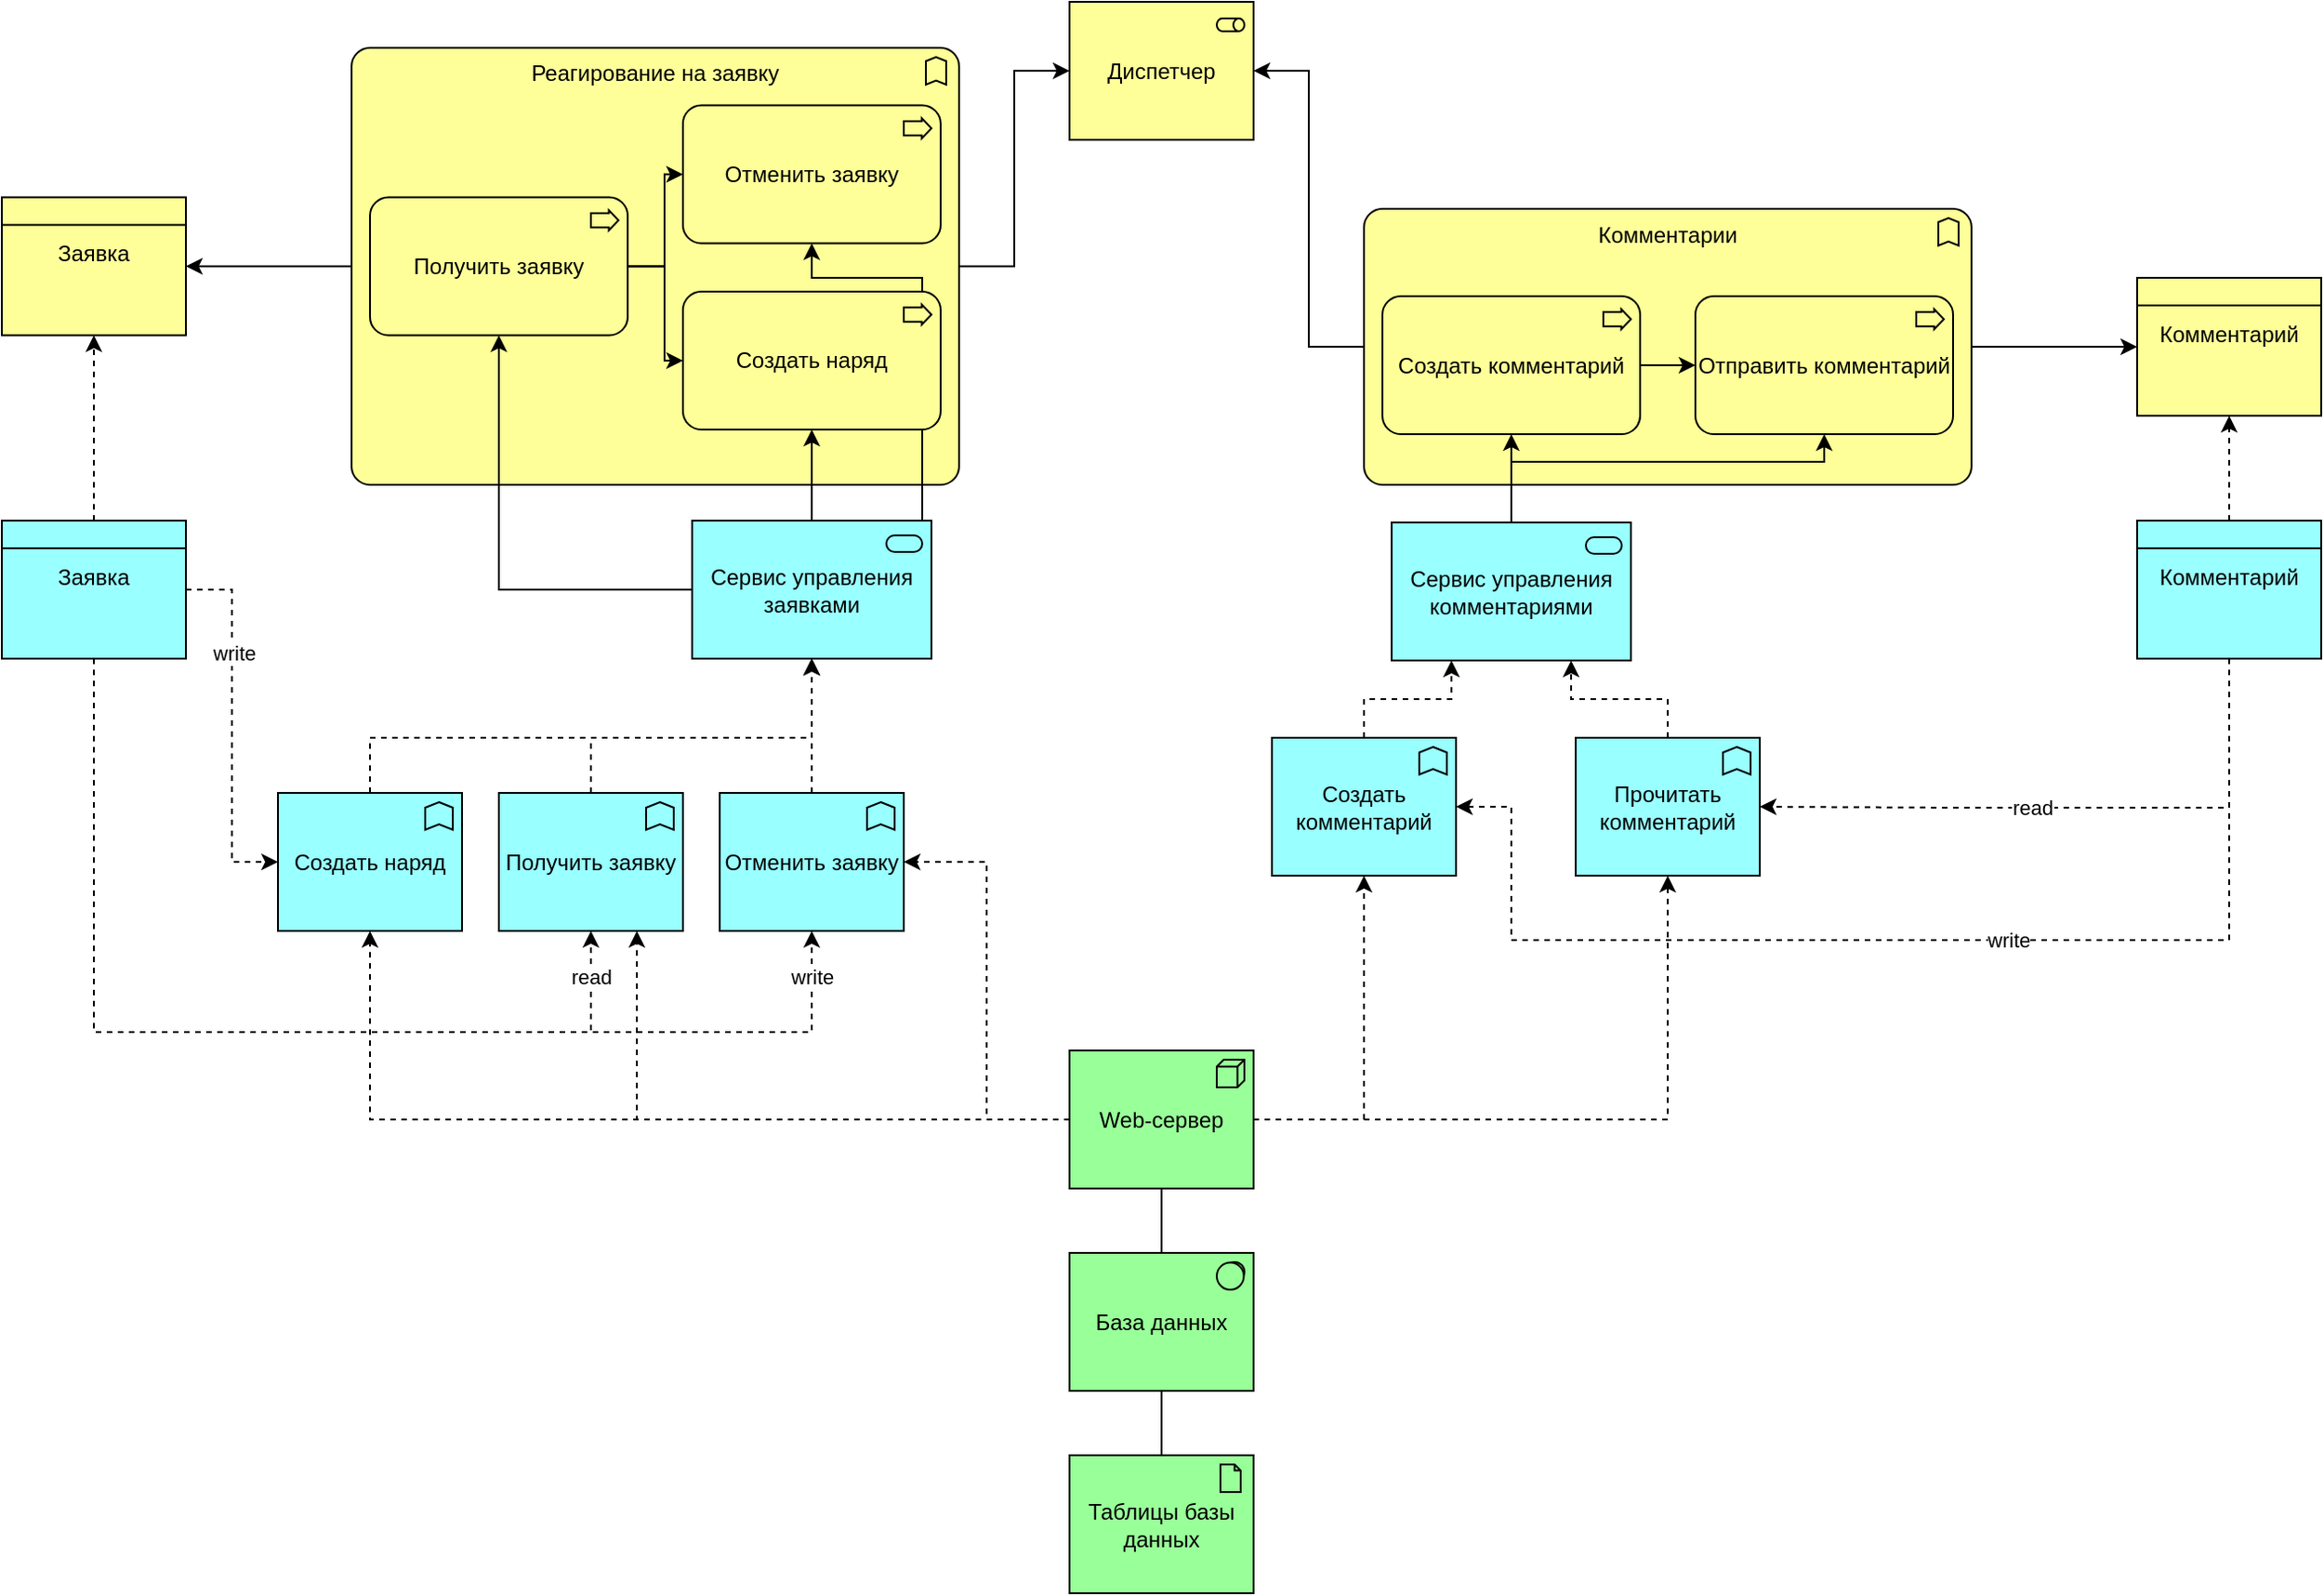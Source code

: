 <mxfile version="20.7.2" type="github">
  <diagram id="3hKTc_W_EMMtfc0N87kb" name="Page-1">
    <mxGraphModel dx="1728" dy="930" grid="1" gridSize="10" guides="1" tooltips="1" connect="1" arrows="1" fold="1" page="1" pageScale="1" pageWidth="1920" pageHeight="1200" math="0" shadow="0">
      <root>
        <mxCell id="0" />
        <mxCell id="1" parent="0" />
        <mxCell id="nksqvRa2mpdeuNbnUIZ4-1" value="Таблицы базы данных" style="html=1;outlineConnect=0;whiteSpace=wrap;fillColor=#99ff99;shape=mxgraph.archimate.application;appType=artifact" vertex="1" parent="1">
          <mxGeometry x="710" y="1070" width="100" height="75" as="geometry" />
        </mxCell>
        <mxCell id="nksqvRa2mpdeuNbnUIZ4-2" value="База данных" style="html=1;outlineConnect=0;whiteSpace=wrap;fillColor=#99ff99;shape=mxgraph.archimate.application;appType=sysSw" vertex="1" parent="1">
          <mxGeometry x="710" y="960" width="100" height="75" as="geometry" />
        </mxCell>
        <mxCell id="nksqvRa2mpdeuNbnUIZ4-21" style="edgeStyle=orthogonalEdgeStyle;rounded=0;orthogonalLoop=1;jettySize=auto;html=1;dashed=1;" edge="1" parent="1" source="nksqvRa2mpdeuNbnUIZ4-3" target="nksqvRa2mpdeuNbnUIZ4-17">
          <mxGeometry relative="1" as="geometry" />
        </mxCell>
        <mxCell id="nksqvRa2mpdeuNbnUIZ4-22" style="edgeStyle=orthogonalEdgeStyle;rounded=0;orthogonalLoop=1;jettySize=auto;html=1;dashed=1;" edge="1" parent="1" source="nksqvRa2mpdeuNbnUIZ4-3" target="nksqvRa2mpdeuNbnUIZ4-18">
          <mxGeometry relative="1" as="geometry" />
        </mxCell>
        <mxCell id="nksqvRa2mpdeuNbnUIZ4-61" style="edgeStyle=orthogonalEdgeStyle;rounded=0;orthogonalLoop=1;jettySize=auto;html=1;entryX=1;entryY=0.5;entryDx=0;entryDy=0;entryPerimeter=0;dashed=1;" edge="1" parent="1" source="nksqvRa2mpdeuNbnUIZ4-3" target="nksqvRa2mpdeuNbnUIZ4-46">
          <mxGeometry relative="1" as="geometry" />
        </mxCell>
        <mxCell id="nksqvRa2mpdeuNbnUIZ4-62" style="edgeStyle=orthogonalEdgeStyle;rounded=0;orthogonalLoop=1;jettySize=auto;html=1;entryX=0.75;entryY=1;entryDx=0;entryDy=0;entryPerimeter=0;dashed=1;" edge="1" parent="1" source="nksqvRa2mpdeuNbnUIZ4-3" target="nksqvRa2mpdeuNbnUIZ4-45">
          <mxGeometry relative="1" as="geometry" />
        </mxCell>
        <mxCell id="nksqvRa2mpdeuNbnUIZ4-63" style="edgeStyle=orthogonalEdgeStyle;rounded=0;orthogonalLoop=1;jettySize=auto;html=1;dashed=1;" edge="1" parent="1" source="nksqvRa2mpdeuNbnUIZ4-3" target="nksqvRa2mpdeuNbnUIZ4-44">
          <mxGeometry relative="1" as="geometry" />
        </mxCell>
        <mxCell id="nksqvRa2mpdeuNbnUIZ4-3" value="Web-сервер" style="html=1;outlineConnect=0;whiteSpace=wrap;fillColor=#99ff99;shape=mxgraph.archimate.application;appType=node" vertex="1" parent="1">
          <mxGeometry x="710" y="850" width="100" height="75" as="geometry" />
        </mxCell>
        <mxCell id="nksqvRa2mpdeuNbnUIZ4-5" value="" style="endArrow=none;html=1;rounded=0;exitX=0.5;exitY=0;exitDx=0;exitDy=0;exitPerimeter=0;entryX=0.5;entryY=1;entryDx=0;entryDy=0;entryPerimeter=0;" edge="1" parent="1" source="nksqvRa2mpdeuNbnUIZ4-1" target="nksqvRa2mpdeuNbnUIZ4-2">
          <mxGeometry width="50" height="50" relative="1" as="geometry">
            <mxPoint x="840" y="1060" as="sourcePoint" />
            <mxPoint x="890" y="1010" as="targetPoint" />
          </mxGeometry>
        </mxCell>
        <mxCell id="nksqvRa2mpdeuNbnUIZ4-6" value="" style="endArrow=none;html=1;rounded=0;entryX=0.5;entryY=1;entryDx=0;entryDy=0;entryPerimeter=0;exitX=0.5;exitY=0;exitDx=0;exitDy=0;exitPerimeter=0;" edge="1" parent="1" source="nksqvRa2mpdeuNbnUIZ4-2" target="nksqvRa2mpdeuNbnUIZ4-3">
          <mxGeometry width="50" height="50" relative="1" as="geometry">
            <mxPoint x="870.29" y="960" as="sourcePoint" />
            <mxPoint x="870" y="925" as="targetPoint" />
          </mxGeometry>
        </mxCell>
        <mxCell id="nksqvRa2mpdeuNbnUIZ4-7" value="Диспетчер" style="html=1;outlineConnect=0;whiteSpace=wrap;fillColor=#ffff99;shape=mxgraph.archimate.application;appType=role" vertex="1" parent="1">
          <mxGeometry x="710" y="280" width="100" height="75" as="geometry" />
        </mxCell>
        <mxCell id="nksqvRa2mpdeuNbnUIZ4-43" style="edgeStyle=orthogonalEdgeStyle;rounded=0;orthogonalLoop=1;jettySize=auto;html=1;entryX=1;entryY=0.5;entryDx=0;entryDy=0;entryPerimeter=0;" edge="1" parent="1" source="nksqvRa2mpdeuNbnUIZ4-8" target="nksqvRa2mpdeuNbnUIZ4-41">
          <mxGeometry relative="1" as="geometry" />
        </mxCell>
        <mxCell id="nksqvRa2mpdeuNbnUIZ4-64" style="edgeStyle=orthogonalEdgeStyle;rounded=0;orthogonalLoop=1;jettySize=auto;html=1;entryX=0;entryY=0.5;entryDx=0;entryDy=0;entryPerimeter=0;" edge="1" parent="1" source="nksqvRa2mpdeuNbnUIZ4-8" target="nksqvRa2mpdeuNbnUIZ4-7">
          <mxGeometry relative="1" as="geometry" />
        </mxCell>
        <mxCell id="nksqvRa2mpdeuNbnUIZ4-8" value="Реагирование на заявку" style="html=1;outlineConnect=0;whiteSpace=wrap;fillColor=#ffff99;shape=mxgraph.archimate.business;busType=function;verticalAlign=top;" vertex="1" parent="1">
          <mxGeometry x="320" y="305" width="330" height="237.5" as="geometry" />
        </mxCell>
        <mxCell id="nksqvRa2mpdeuNbnUIZ4-15" style="edgeStyle=orthogonalEdgeStyle;rounded=0;orthogonalLoop=1;jettySize=auto;html=1;entryX=0;entryY=0.5;entryDx=0;entryDy=0;entryPerimeter=0;" edge="1" parent="1" source="nksqvRa2mpdeuNbnUIZ4-9" target="nksqvRa2mpdeuNbnUIZ4-14">
          <mxGeometry relative="1" as="geometry" />
        </mxCell>
        <mxCell id="nksqvRa2mpdeuNbnUIZ4-65" style="edgeStyle=orthogonalEdgeStyle;rounded=0;orthogonalLoop=1;jettySize=auto;html=1;entryX=1;entryY=0.5;entryDx=0;entryDy=0;entryPerimeter=0;" edge="1" parent="1" source="nksqvRa2mpdeuNbnUIZ4-9" target="nksqvRa2mpdeuNbnUIZ4-7">
          <mxGeometry relative="1" as="geometry" />
        </mxCell>
        <mxCell id="nksqvRa2mpdeuNbnUIZ4-9" value="Комментарии" style="html=1;outlineConnect=0;whiteSpace=wrap;fillColor=#ffff99;shape=mxgraph.archimate.business;busType=function;verticalAlign=top;" vertex="1" parent="1">
          <mxGeometry x="870" y="392.5" width="330" height="150" as="geometry" />
        </mxCell>
        <mxCell id="nksqvRa2mpdeuNbnUIZ4-28" style="edgeStyle=orthogonalEdgeStyle;rounded=0;orthogonalLoop=1;jettySize=auto;html=1;entryX=0.5;entryY=1;entryDx=0;entryDy=0;entryPerimeter=0;" edge="1" parent="1" source="nksqvRa2mpdeuNbnUIZ4-10" target="nksqvRa2mpdeuNbnUIZ4-12">
          <mxGeometry relative="1" as="geometry" />
        </mxCell>
        <mxCell id="nksqvRa2mpdeuNbnUIZ4-29" style="edgeStyle=orthogonalEdgeStyle;rounded=0;orthogonalLoop=1;jettySize=auto;html=1;entryX=0.5;entryY=1;entryDx=0;entryDy=0;entryPerimeter=0;" edge="1" parent="1" source="nksqvRa2mpdeuNbnUIZ4-10" target="nksqvRa2mpdeuNbnUIZ4-13">
          <mxGeometry relative="1" as="geometry">
            <Array as="points">
              <mxPoint x="950" y="530" />
              <mxPoint x="1120" y="530" />
            </Array>
          </mxGeometry>
        </mxCell>
        <mxCell id="nksqvRa2mpdeuNbnUIZ4-10" value="Сервис управления комментариями" style="html=1;outlineConnect=0;whiteSpace=wrap;fillColor=#99ffff;shape=mxgraph.archimate.application;appType=service" vertex="1" parent="1">
          <mxGeometry x="885" y="563" width="130" height="75" as="geometry" />
        </mxCell>
        <mxCell id="nksqvRa2mpdeuNbnUIZ4-34" style="edgeStyle=orthogonalEdgeStyle;rounded=0;orthogonalLoop=1;jettySize=auto;html=1;entryX=0;entryY=0.5;entryDx=0;entryDy=0;entryPerimeter=0;" edge="1" parent="1" source="nksqvRa2mpdeuNbnUIZ4-12" target="nksqvRa2mpdeuNbnUIZ4-13">
          <mxGeometry relative="1" as="geometry" />
        </mxCell>
        <mxCell id="nksqvRa2mpdeuNbnUIZ4-12" value="Создать комментарий" style="html=1;outlineConnect=0;whiteSpace=wrap;fillColor=#ffff99;shape=mxgraph.archimate.business;busType=process" vertex="1" parent="1">
          <mxGeometry x="880" y="440" width="140" height="75" as="geometry" />
        </mxCell>
        <mxCell id="nksqvRa2mpdeuNbnUIZ4-13" value="Отправить комментарий" style="html=1;outlineConnect=0;whiteSpace=wrap;fillColor=#ffff99;shape=mxgraph.archimate.business;busType=process" vertex="1" parent="1">
          <mxGeometry x="1050" y="440" width="140" height="75" as="geometry" />
        </mxCell>
        <mxCell id="nksqvRa2mpdeuNbnUIZ4-14" value="&lt;table cellpadding=&quot;0&quot; cellspacing=&quot;0&quot; style=&quot;font-size:1em;width:100%;height:100%;&quot;&gt;&lt;tbody&gt;&lt;tr style=&quot;height:20px;&quot;&gt;&lt;td&gt;&lt;/td&gt;&lt;/tr&gt;&lt;tr&gt;&lt;td valign=&quot;top&quot; style=&quot;padding:4px;&quot;&gt;Комментарий&lt;/td&gt;&lt;/tr&gt;&lt;/tbody&gt;&lt;/table&gt;" style="html=1;outlineConnect=0;whiteSpace=wrap;fillColor=#ffff99;shape=mxgraph.archimate.businessObject;overflow=fill;verticalAlign=middle;align=center;" vertex="1" parent="1">
          <mxGeometry x="1290" y="430" width="100" height="75" as="geometry" />
        </mxCell>
        <mxCell id="nksqvRa2mpdeuNbnUIZ4-23" style="edgeStyle=orthogonalEdgeStyle;rounded=0;orthogonalLoop=1;jettySize=auto;html=1;entryX=1;entryY=0.5;entryDx=0;entryDy=0;entryPerimeter=0;dashed=1;" edge="1" parent="1" source="nksqvRa2mpdeuNbnUIZ4-16" target="nksqvRa2mpdeuNbnUIZ4-18">
          <mxGeometry relative="1" as="geometry">
            <Array as="points">
              <mxPoint x="1340" y="718" />
              <mxPoint x="1188" y="718" />
            </Array>
          </mxGeometry>
        </mxCell>
        <mxCell id="nksqvRa2mpdeuNbnUIZ4-25" value="read" style="edgeLabel;html=1;align=center;verticalAlign=middle;resizable=0;points=[];" vertex="1" connectable="0" parent="nksqvRa2mpdeuNbnUIZ4-23">
          <mxGeometry x="0.118" y="3" relative="1" as="geometry">
            <mxPoint y="-3" as="offset" />
          </mxGeometry>
        </mxCell>
        <mxCell id="nksqvRa2mpdeuNbnUIZ4-24" style="edgeStyle=orthogonalEdgeStyle;rounded=0;orthogonalLoop=1;jettySize=auto;html=1;entryX=1;entryY=0.5;entryDx=0;entryDy=0;entryPerimeter=0;dashed=1;" edge="1" parent="1" source="nksqvRa2mpdeuNbnUIZ4-16" target="nksqvRa2mpdeuNbnUIZ4-17">
          <mxGeometry relative="1" as="geometry">
            <Array as="points">
              <mxPoint x="1340" y="790" />
              <mxPoint x="950" y="790" />
              <mxPoint x="950" y="718" />
            </Array>
          </mxGeometry>
        </mxCell>
        <mxCell id="nksqvRa2mpdeuNbnUIZ4-26" value="write" style="edgeLabel;html=1;align=center;verticalAlign=middle;resizable=0;points=[];" vertex="1" connectable="0" parent="nksqvRa2mpdeuNbnUIZ4-24">
          <mxGeometry x="-0.154" y="2" relative="1" as="geometry">
            <mxPoint y="-2" as="offset" />
          </mxGeometry>
        </mxCell>
        <mxCell id="nksqvRa2mpdeuNbnUIZ4-27" style="edgeStyle=orthogonalEdgeStyle;rounded=0;orthogonalLoop=1;jettySize=auto;html=1;entryX=0.5;entryY=1;entryDx=0;entryDy=0;entryPerimeter=0;dashed=1;" edge="1" parent="1" source="nksqvRa2mpdeuNbnUIZ4-16" target="nksqvRa2mpdeuNbnUIZ4-14">
          <mxGeometry relative="1" as="geometry" />
        </mxCell>
        <mxCell id="nksqvRa2mpdeuNbnUIZ4-16" value="&lt;table cellpadding=&quot;0&quot; cellspacing=&quot;0&quot; style=&quot;font-size:1em;width:100%;height:100%;&quot;&gt;&lt;tbody&gt;&lt;tr style=&quot;height:20px;&quot;&gt;&lt;td align=&quot;center&quot;&gt;&lt;/td&gt;&lt;/tr&gt;&lt;tr&gt;&lt;td valign=&quot;top&quot; style=&quot;padding:4px;&quot;&gt;Комментарий&lt;/td&gt;&lt;/tr&gt;&lt;/tbody&gt;&lt;/table&gt;" style="html=1;outlineConnect=0;whiteSpace=wrap;fillColor=#99ffff;shape=mxgraph.archimate.businessObject;overflow=fill" vertex="1" parent="1">
          <mxGeometry x="1290" y="562" width="100" height="75" as="geometry" />
        </mxCell>
        <mxCell id="nksqvRa2mpdeuNbnUIZ4-19" style="edgeStyle=orthogonalEdgeStyle;rounded=0;orthogonalLoop=1;jettySize=auto;html=1;entryX=0.25;entryY=1;entryDx=0;entryDy=0;entryPerimeter=0;dashed=1;" edge="1" parent="1" source="nksqvRa2mpdeuNbnUIZ4-17" target="nksqvRa2mpdeuNbnUIZ4-10">
          <mxGeometry relative="1" as="geometry" />
        </mxCell>
        <mxCell id="nksqvRa2mpdeuNbnUIZ4-17" value="Создать комментарий" style="html=1;outlineConnect=0;whiteSpace=wrap;fillColor=#99ffff;shape=mxgraph.archimate.application;appType=function" vertex="1" parent="1">
          <mxGeometry x="820" y="680" width="100" height="75" as="geometry" />
        </mxCell>
        <mxCell id="nksqvRa2mpdeuNbnUIZ4-20" style="edgeStyle=orthogonalEdgeStyle;rounded=0;orthogonalLoop=1;jettySize=auto;html=1;entryX=0.75;entryY=1;entryDx=0;entryDy=0;entryPerimeter=0;dashed=1;" edge="1" parent="1" source="nksqvRa2mpdeuNbnUIZ4-18" target="nksqvRa2mpdeuNbnUIZ4-10">
          <mxGeometry relative="1" as="geometry" />
        </mxCell>
        <mxCell id="nksqvRa2mpdeuNbnUIZ4-18" value="Прочитать комментарий" style="html=1;outlineConnect=0;whiteSpace=wrap;fillColor=#99ffff;shape=mxgraph.archimate.application;appType=function" vertex="1" parent="1">
          <mxGeometry x="985" y="680" width="100" height="75" as="geometry" />
        </mxCell>
        <mxCell id="nksqvRa2mpdeuNbnUIZ4-35" style="edgeStyle=orthogonalEdgeStyle;rounded=0;orthogonalLoop=1;jettySize=auto;html=1;" edge="1" parent="1" source="nksqvRa2mpdeuNbnUIZ4-30" target="nksqvRa2mpdeuNbnUIZ4-31">
          <mxGeometry relative="1" as="geometry" />
        </mxCell>
        <mxCell id="nksqvRa2mpdeuNbnUIZ4-36" style="edgeStyle=orthogonalEdgeStyle;rounded=0;orthogonalLoop=1;jettySize=auto;html=1;" edge="1" parent="1" source="nksqvRa2mpdeuNbnUIZ4-30" target="nksqvRa2mpdeuNbnUIZ4-33">
          <mxGeometry relative="1" as="geometry" />
        </mxCell>
        <mxCell id="nksqvRa2mpdeuNbnUIZ4-30" value="Получить заявку" style="html=1;outlineConnect=0;whiteSpace=wrap;fillColor=#ffff99;shape=mxgraph.archimate.business;busType=process" vertex="1" parent="1">
          <mxGeometry x="330" y="386.25" width="140" height="75" as="geometry" />
        </mxCell>
        <mxCell id="nksqvRa2mpdeuNbnUIZ4-31" value="Отменить заявку" style="html=1;outlineConnect=0;whiteSpace=wrap;fillColor=#ffff99;shape=mxgraph.archimate.business;busType=process" vertex="1" parent="1">
          <mxGeometry x="500" y="336.25" width="140" height="75" as="geometry" />
        </mxCell>
        <mxCell id="nksqvRa2mpdeuNbnUIZ4-37" style="edgeStyle=orthogonalEdgeStyle;rounded=0;orthogonalLoop=1;jettySize=auto;html=1;entryX=0.5;entryY=1;entryDx=0;entryDy=0;entryPerimeter=0;" edge="1" parent="1" source="nksqvRa2mpdeuNbnUIZ4-32" target="nksqvRa2mpdeuNbnUIZ4-30">
          <mxGeometry relative="1" as="geometry" />
        </mxCell>
        <mxCell id="nksqvRa2mpdeuNbnUIZ4-38" style="edgeStyle=orthogonalEdgeStyle;rounded=0;orthogonalLoop=1;jettySize=auto;html=1;entryX=0.5;entryY=1;entryDx=0;entryDy=0;entryPerimeter=0;" edge="1" parent="1" source="nksqvRa2mpdeuNbnUIZ4-32" target="nksqvRa2mpdeuNbnUIZ4-33">
          <mxGeometry relative="1" as="geometry" />
        </mxCell>
        <mxCell id="nksqvRa2mpdeuNbnUIZ4-39" style="edgeStyle=orthogonalEdgeStyle;rounded=0;orthogonalLoop=1;jettySize=auto;html=1;" edge="1" parent="1" source="nksqvRa2mpdeuNbnUIZ4-32" target="nksqvRa2mpdeuNbnUIZ4-31">
          <mxGeometry relative="1" as="geometry">
            <Array as="points">
              <mxPoint x="630" y="430" />
              <mxPoint x="570" y="430" />
            </Array>
          </mxGeometry>
        </mxCell>
        <mxCell id="nksqvRa2mpdeuNbnUIZ4-32" value="Сервис управления заявками" style="html=1;outlineConnect=0;whiteSpace=wrap;fillColor=#99ffff;shape=mxgraph.archimate.application;appType=service" vertex="1" parent="1">
          <mxGeometry x="505" y="562" width="130" height="75" as="geometry" />
        </mxCell>
        <mxCell id="nksqvRa2mpdeuNbnUIZ4-33" value="Создать наряд" style="html=1;outlineConnect=0;whiteSpace=wrap;fillColor=#ffff99;shape=mxgraph.archimate.business;busType=process" vertex="1" parent="1">
          <mxGeometry x="500" y="437.5" width="140" height="75" as="geometry" />
        </mxCell>
        <mxCell id="nksqvRa2mpdeuNbnUIZ4-41" value="&lt;table cellpadding=&quot;0&quot; cellspacing=&quot;0&quot; style=&quot;font-size:1em;width:100%;height:100%;&quot;&gt;&lt;tbody&gt;&lt;tr style=&quot;height:20px;&quot;&gt;&lt;td&gt;&lt;/td&gt;&lt;/tr&gt;&lt;tr&gt;&lt;td valign=&quot;top&quot; style=&quot;padding:4px;&quot;&gt;Заявка&lt;/td&gt;&lt;/tr&gt;&lt;/tbody&gt;&lt;/table&gt;" style="html=1;outlineConnect=0;whiteSpace=wrap;fillColor=#ffff99;shape=mxgraph.archimate.businessObject;overflow=fill;verticalAlign=middle;align=center;" vertex="1" parent="1">
          <mxGeometry x="130" y="386.25" width="100" height="75" as="geometry" />
        </mxCell>
        <mxCell id="nksqvRa2mpdeuNbnUIZ4-50" style="edgeStyle=orthogonalEdgeStyle;rounded=0;orthogonalLoop=1;jettySize=auto;html=1;dashed=1;" edge="1" parent="1" source="nksqvRa2mpdeuNbnUIZ4-42" target="nksqvRa2mpdeuNbnUIZ4-41">
          <mxGeometry relative="1" as="geometry" />
        </mxCell>
        <mxCell id="nksqvRa2mpdeuNbnUIZ4-52" style="edgeStyle=orthogonalEdgeStyle;rounded=0;orthogonalLoop=1;jettySize=auto;html=1;entryX=0.5;entryY=1;entryDx=0;entryDy=0;entryPerimeter=0;dashed=1;" edge="1" parent="1" source="nksqvRa2mpdeuNbnUIZ4-42" target="nksqvRa2mpdeuNbnUIZ4-45">
          <mxGeometry relative="1" as="geometry">
            <Array as="points">
              <mxPoint x="180" y="840" />
              <mxPoint x="450" y="840" />
            </Array>
          </mxGeometry>
        </mxCell>
        <mxCell id="nksqvRa2mpdeuNbnUIZ4-53" style="edgeStyle=orthogonalEdgeStyle;rounded=0;orthogonalLoop=1;jettySize=auto;html=1;entryX=0.5;entryY=1;entryDx=0;entryDy=0;entryPerimeter=0;dashed=1;" edge="1" parent="1" source="nksqvRa2mpdeuNbnUIZ4-42" target="nksqvRa2mpdeuNbnUIZ4-46">
          <mxGeometry relative="1" as="geometry">
            <Array as="points">
              <mxPoint x="180" y="840" />
              <mxPoint x="570" y="840" />
            </Array>
          </mxGeometry>
        </mxCell>
        <mxCell id="nksqvRa2mpdeuNbnUIZ4-54" value="read" style="edgeLabel;html=1;align=center;verticalAlign=middle;resizable=0;points=[];" vertex="1" connectable="0" parent="nksqvRa2mpdeuNbnUIZ4-53">
          <mxGeometry x="-0.065" y="2" relative="1" as="geometry">
            <mxPoint x="170" y="-28" as="offset" />
          </mxGeometry>
        </mxCell>
        <mxCell id="nksqvRa2mpdeuNbnUIZ4-55" value="write" style="edgeLabel;html=1;align=center;verticalAlign=middle;resizable=0;points=[];" vertex="1" connectable="0" parent="nksqvRa2mpdeuNbnUIZ4-53">
          <mxGeometry x="0.659" y="-2" relative="1" as="geometry">
            <mxPoint x="55" y="-32" as="offset" />
          </mxGeometry>
        </mxCell>
        <mxCell id="nksqvRa2mpdeuNbnUIZ4-57" style="edgeStyle=orthogonalEdgeStyle;rounded=0;orthogonalLoop=1;jettySize=auto;html=1;entryX=0;entryY=0.5;entryDx=0;entryDy=0;entryPerimeter=0;dashed=1;" edge="1" parent="1" source="nksqvRa2mpdeuNbnUIZ4-42" target="nksqvRa2mpdeuNbnUIZ4-44">
          <mxGeometry relative="1" as="geometry" />
        </mxCell>
        <mxCell id="nksqvRa2mpdeuNbnUIZ4-58" value="write" style="edgeLabel;html=1;align=center;verticalAlign=middle;resizable=0;points=[];" vertex="1" connectable="0" parent="nksqvRa2mpdeuNbnUIZ4-57">
          <mxGeometry x="-0.399" y="1" relative="1" as="geometry">
            <mxPoint as="offset" />
          </mxGeometry>
        </mxCell>
        <mxCell id="nksqvRa2mpdeuNbnUIZ4-42" value="&lt;table cellpadding=&quot;0&quot; cellspacing=&quot;0&quot; style=&quot;font-size:1em;width:100%;height:100%;&quot;&gt;&lt;tbody&gt;&lt;tr style=&quot;height:20px;&quot;&gt;&lt;td align=&quot;center&quot;&gt;&lt;/td&gt;&lt;/tr&gt;&lt;tr&gt;&lt;td valign=&quot;top&quot; style=&quot;padding:4px;&quot;&gt;Заявка&lt;/td&gt;&lt;/tr&gt;&lt;/tbody&gt;&lt;/table&gt;" style="html=1;outlineConnect=0;whiteSpace=wrap;fillColor=#99ffff;shape=mxgraph.archimate.businessObject;overflow=fill" vertex="1" parent="1">
          <mxGeometry x="130" y="562" width="100" height="75" as="geometry" />
        </mxCell>
        <mxCell id="nksqvRa2mpdeuNbnUIZ4-47" style="edgeStyle=orthogonalEdgeStyle;rounded=0;orthogonalLoop=1;jettySize=auto;html=1;exitX=0.5;exitY=0;exitDx=0;exitDy=0;exitPerimeter=0;dashed=1;" edge="1" parent="1" source="nksqvRa2mpdeuNbnUIZ4-44" target="nksqvRa2mpdeuNbnUIZ4-32">
          <mxGeometry relative="1" as="geometry">
            <Array as="points">
              <mxPoint x="330" y="680" />
              <mxPoint x="570" y="680" />
            </Array>
          </mxGeometry>
        </mxCell>
        <mxCell id="nksqvRa2mpdeuNbnUIZ4-44" value="Создать наряд" style="html=1;outlineConnect=0;whiteSpace=wrap;fillColor=#99ffff;shape=mxgraph.archimate.application;appType=function" vertex="1" parent="1">
          <mxGeometry x="280" y="710" width="100" height="75" as="geometry" />
        </mxCell>
        <mxCell id="nksqvRa2mpdeuNbnUIZ4-49" style="edgeStyle=orthogonalEdgeStyle;rounded=0;orthogonalLoop=1;jettySize=auto;html=1;entryX=0.5;entryY=1;entryDx=0;entryDy=0;entryPerimeter=0;dashed=1;" edge="1" parent="1" source="nksqvRa2mpdeuNbnUIZ4-45" target="nksqvRa2mpdeuNbnUIZ4-32">
          <mxGeometry relative="1" as="geometry">
            <Array as="points">
              <mxPoint x="450" y="680" />
              <mxPoint x="570" y="680" />
            </Array>
          </mxGeometry>
        </mxCell>
        <mxCell id="nksqvRa2mpdeuNbnUIZ4-45" value="Получить заявку" style="html=1;outlineConnect=0;whiteSpace=wrap;fillColor=#99ffff;shape=mxgraph.archimate.application;appType=function" vertex="1" parent="1">
          <mxGeometry x="400" y="710" width="100" height="75" as="geometry" />
        </mxCell>
        <mxCell id="nksqvRa2mpdeuNbnUIZ4-48" style="edgeStyle=orthogonalEdgeStyle;rounded=0;orthogonalLoop=1;jettySize=auto;html=1;entryX=0.5;entryY=1;entryDx=0;entryDy=0;entryPerimeter=0;dashed=1;" edge="1" parent="1" source="nksqvRa2mpdeuNbnUIZ4-46" target="nksqvRa2mpdeuNbnUIZ4-32">
          <mxGeometry relative="1" as="geometry" />
        </mxCell>
        <mxCell id="nksqvRa2mpdeuNbnUIZ4-46" value="Отменить заявку" style="html=1;outlineConnect=0;whiteSpace=wrap;fillColor=#99ffff;shape=mxgraph.archimate.application;appType=function" vertex="1" parent="1">
          <mxGeometry x="520" y="710" width="100" height="75" as="geometry" />
        </mxCell>
      </root>
    </mxGraphModel>
  </diagram>
</mxfile>
